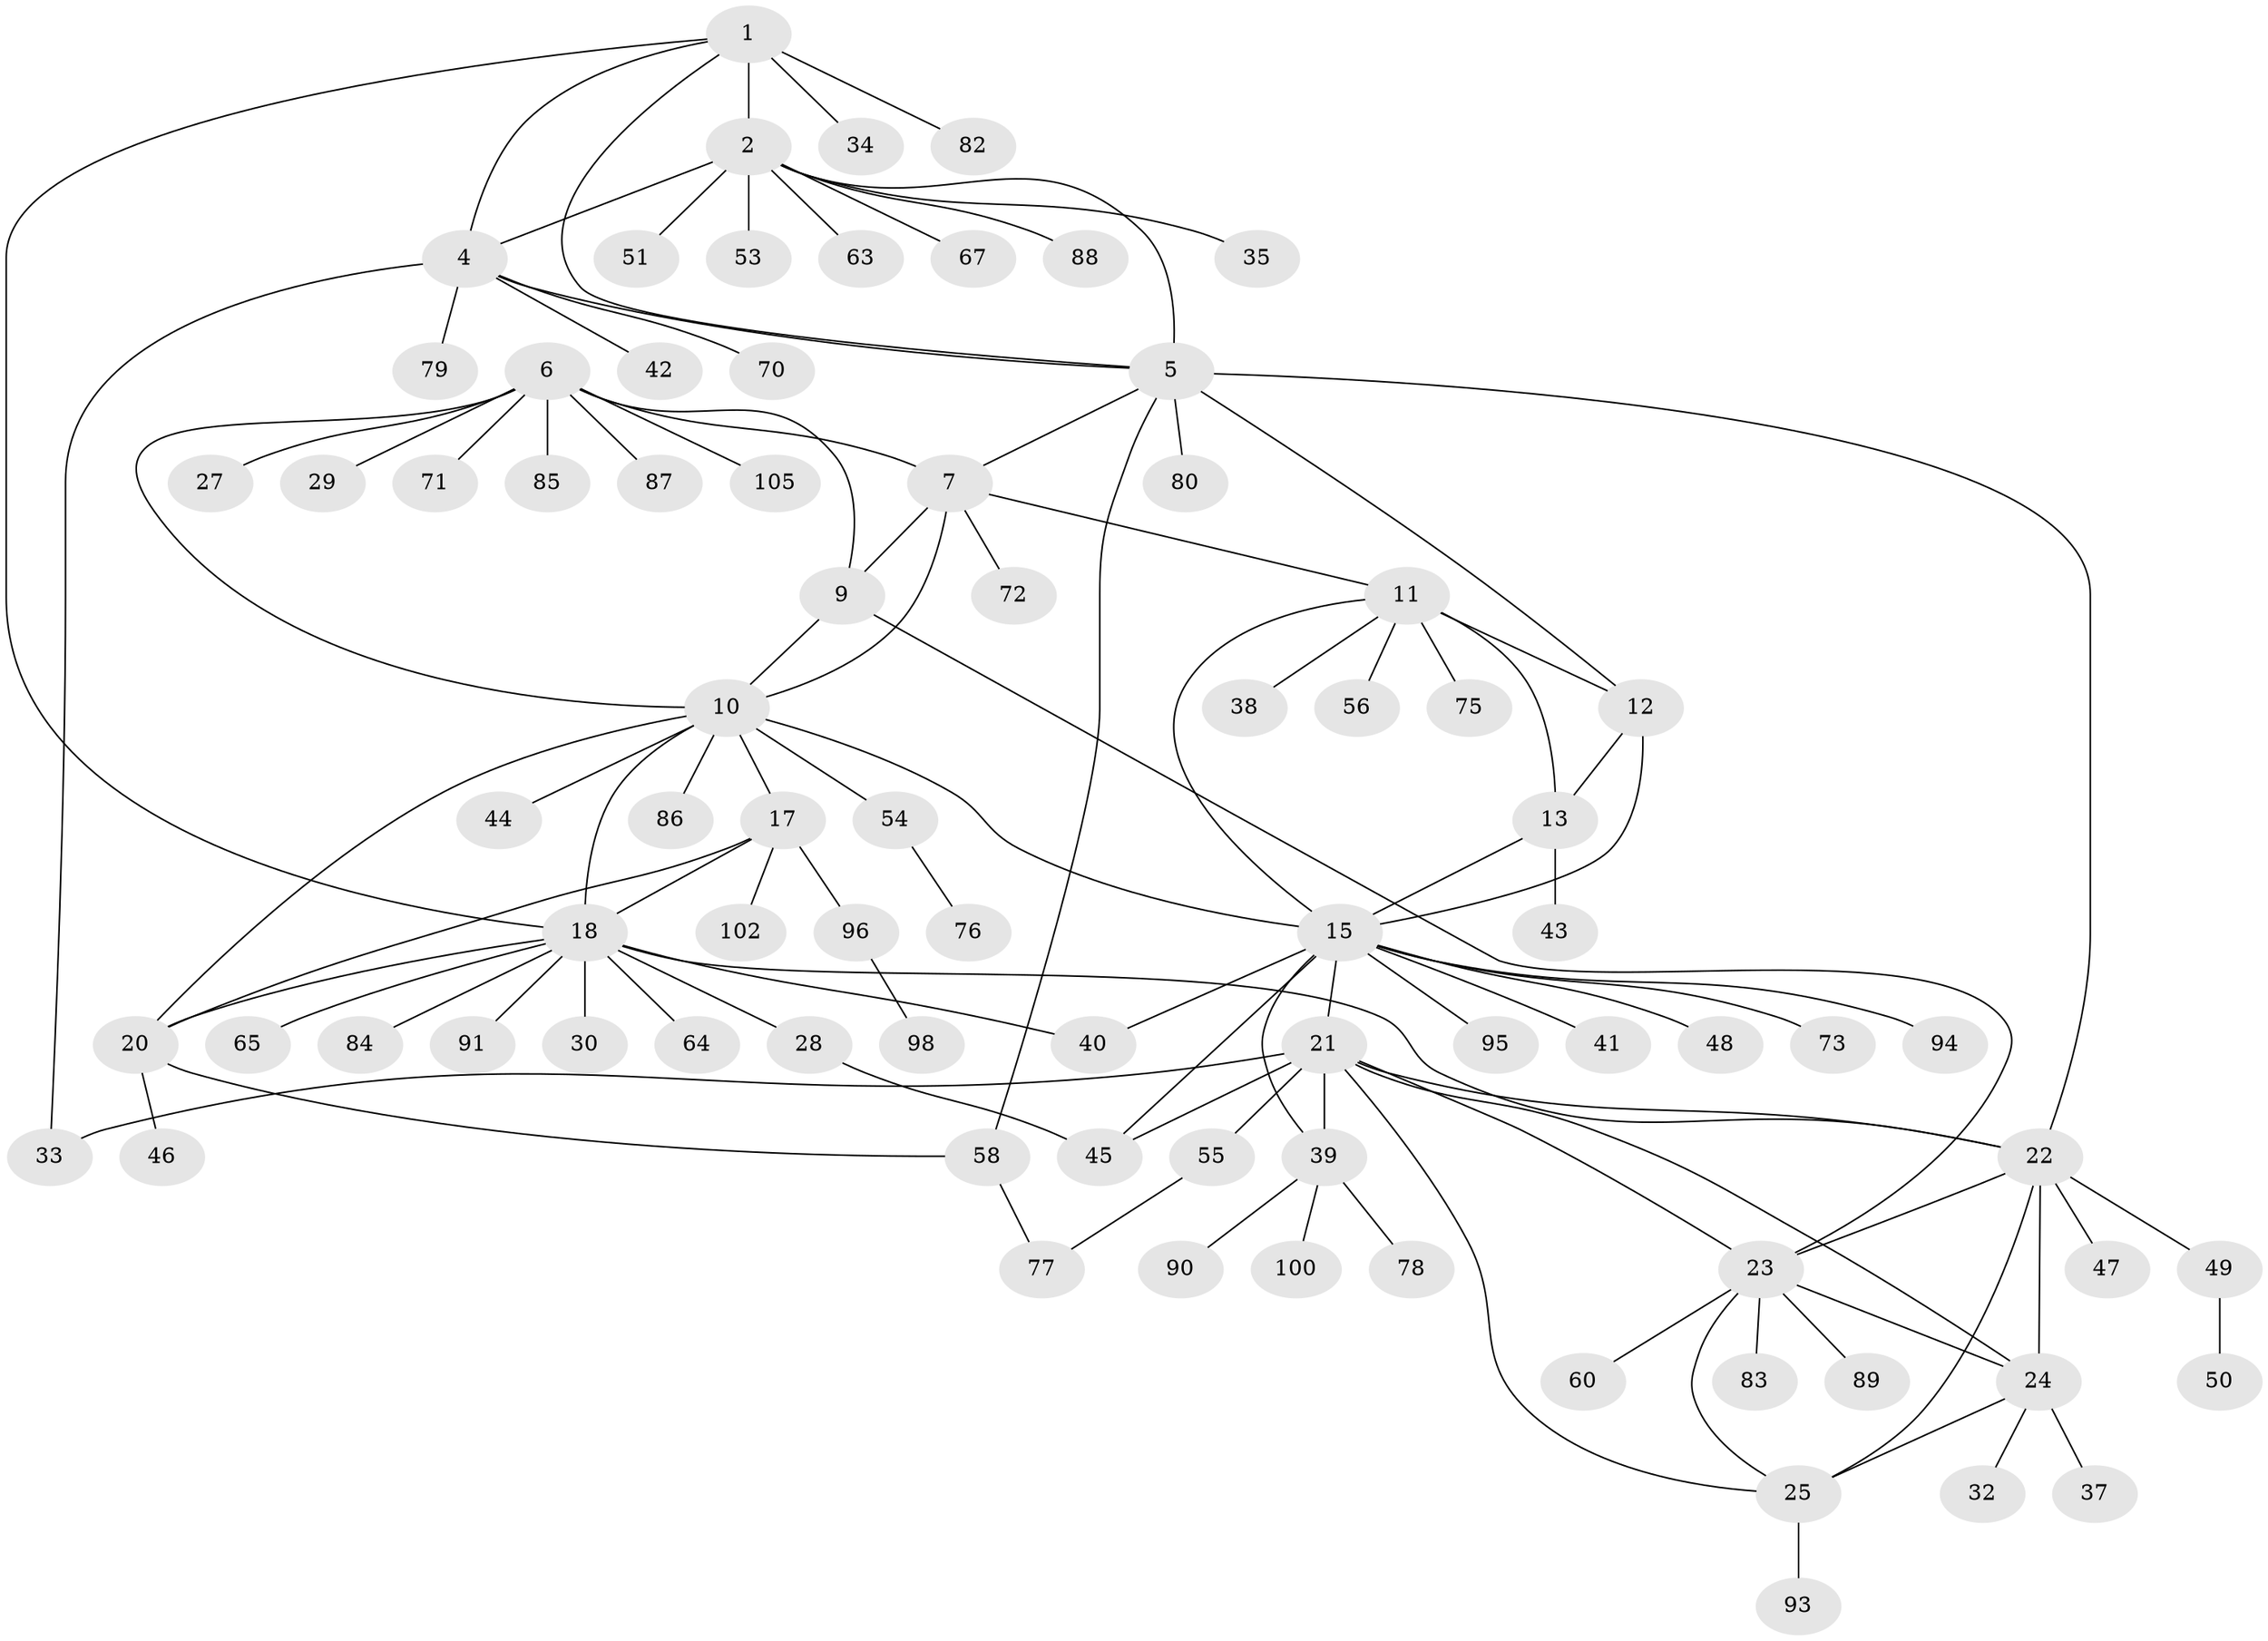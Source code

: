 // Generated by graph-tools (version 1.1) at 2025/24/03/03/25 07:24:12]
// undirected, 81 vertices, 111 edges
graph export_dot {
graph [start="1"]
  node [color=gray90,style=filled];
  1;
  2 [super="+3"];
  4 [super="+104"];
  5;
  6 [super="+103"];
  7 [super="+8"];
  9;
  10 [super="+16"];
  11 [super="+14"];
  12;
  13 [super="+57"];
  15 [super="+31"];
  17 [super="+62"];
  18 [super="+19"];
  20;
  21 [super="+36"];
  22 [super="+99"];
  23 [super="+68"];
  24 [super="+106"];
  25 [super="+26"];
  27;
  28;
  29 [super="+69"];
  30 [super="+66"];
  32;
  33;
  34;
  35 [super="+52"];
  37;
  38;
  39 [super="+61"];
  40 [super="+101"];
  41 [super="+81"];
  42;
  43;
  44;
  45 [super="+92"];
  46;
  47;
  48;
  49;
  50;
  51;
  53;
  54 [super="+97"];
  55 [super="+59"];
  56;
  58;
  60;
  63 [super="+74"];
  64;
  65;
  67;
  70;
  71;
  72;
  73;
  75;
  76;
  77;
  78;
  79;
  80;
  82;
  83;
  84;
  85;
  86;
  87;
  88;
  89;
  90;
  91;
  93;
  94;
  95;
  96;
  98;
  100;
  102;
  105;
  1 -- 2 [weight=2];
  1 -- 4;
  1 -- 5;
  1 -- 34;
  1 -- 82;
  1 -- 18;
  2 -- 4 [weight=2];
  2 -- 5 [weight=2];
  2 -- 35;
  2 -- 51;
  2 -- 53;
  2 -- 63;
  2 -- 88;
  2 -- 67;
  4 -- 5;
  4 -- 33;
  4 -- 42;
  4 -- 70;
  4 -- 79;
  5 -- 12;
  5 -- 22;
  5 -- 58;
  5 -- 80;
  5 -- 7;
  6 -- 7 [weight=2];
  6 -- 9;
  6 -- 10;
  6 -- 27;
  6 -- 29;
  6 -- 71;
  6 -- 85;
  6 -- 87;
  6 -- 105;
  7 -- 9 [weight=2];
  7 -- 10 [weight=2];
  7 -- 72;
  7 -- 11;
  9 -- 10;
  9 -- 23;
  10 -- 44;
  10 -- 54;
  10 -- 17;
  10 -- 18 [weight=2];
  10 -- 20;
  10 -- 86;
  10 -- 15;
  11 -- 12 [weight=2];
  11 -- 13 [weight=2];
  11 -- 15 [weight=2];
  11 -- 38;
  11 -- 56;
  11 -- 75;
  12 -- 13;
  12 -- 15;
  13 -- 15;
  13 -- 43;
  15 -- 21;
  15 -- 40;
  15 -- 41;
  15 -- 48;
  15 -- 73;
  15 -- 94;
  15 -- 95;
  15 -- 45;
  15 -- 39;
  17 -- 18 [weight=2];
  17 -- 20;
  17 -- 96;
  17 -- 102;
  18 -- 20 [weight=2];
  18 -- 22 [weight=2];
  18 -- 28;
  18 -- 30;
  18 -- 40;
  18 -- 65;
  18 -- 64;
  18 -- 84;
  18 -- 91;
  20 -- 46;
  20 -- 58;
  21 -- 22;
  21 -- 23;
  21 -- 24;
  21 -- 25;
  21 -- 33;
  21 -- 39;
  21 -- 45;
  21 -- 55;
  22 -- 23;
  22 -- 24;
  22 -- 25;
  22 -- 47;
  22 -- 49;
  23 -- 24;
  23 -- 25;
  23 -- 60;
  23 -- 83;
  23 -- 89;
  24 -- 25;
  24 -- 32;
  24 -- 37;
  25 -- 93;
  28 -- 45;
  39 -- 78;
  39 -- 90;
  39 -- 100;
  49 -- 50;
  54 -- 76;
  55 -- 77;
  58 -- 77;
  96 -- 98;
}
